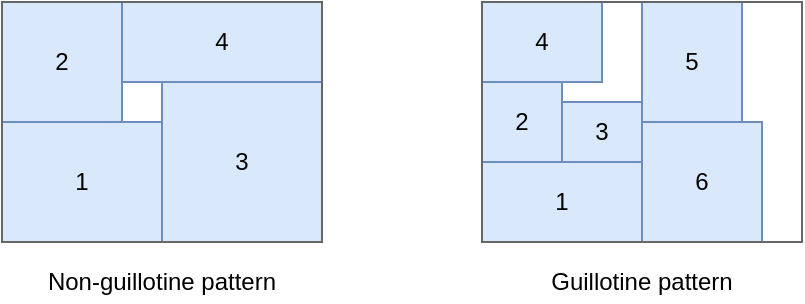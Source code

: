 <mxfile version="14.5.1" type="device"><diagram name="Page-1" id="02KkKBvZYiK5bZEBiGTV"><mxGraphModel dx="1422" dy="822" grid="1" gridSize="10" guides="1" tooltips="1" connect="1" arrows="1" fold="1" page="1" pageScale="1" pageWidth="827" pageHeight="1169" math="0" shadow="0"><root><mxCell id="0"/><mxCell id="1" parent="0"/><mxCell id="5AkJl21SohtviDNOWUPs-1" value="" style="rounded=0;whiteSpace=wrap;html=1;fillColor=none;" parent="1" vertex="1"><mxGeometry x="200" y="120" width="160" height="120" as="geometry"/></mxCell><mxCell id="bIdFU6kN4nmyQjjKajAd-2" value="1" style="rounded=0;whiteSpace=wrap;html=1;fillColor=#dae8fc;strokeColor=#6c8ebf;" parent="1" vertex="1"><mxGeometry x="200" y="180" width="80" height="60" as="geometry"/></mxCell><mxCell id="bIdFU6kN4nmyQjjKajAd-3" value="2" style="rounded=0;whiteSpace=wrap;html=1;fillColor=#dae8fc;strokeColor=#6c8ebf;" parent="1" vertex="1"><mxGeometry x="200" y="120" width="60" height="60" as="geometry"/></mxCell><mxCell id="o8zVVgAA1eyANIZqr9yi-1" value="4" style="rounded=0;whiteSpace=wrap;html=1;fillColor=#dae8fc;strokeColor=#6c8ebf;" vertex="1" parent="1"><mxGeometry x="260" y="120" width="100" height="40" as="geometry"/></mxCell><mxCell id="o8zVVgAA1eyANIZqr9yi-2" value="3" style="rounded=0;whiteSpace=wrap;html=1;fillColor=#dae8fc;strokeColor=#6c8ebf;" vertex="1" parent="1"><mxGeometry x="280" y="160" width="80" height="80" as="geometry"/></mxCell><mxCell id="o8zVVgAA1eyANIZqr9yi-3" value="" style="rounded=0;whiteSpace=wrap;html=1;fillColor=none;" vertex="1" parent="1"><mxGeometry x="440" y="120" width="160" height="120" as="geometry"/></mxCell><mxCell id="o8zVVgAA1eyANIZqr9yi-5" value="1" style="rounded=0;whiteSpace=wrap;html=1;fillColor=#dae8fc;strokeColor=#6c8ebf;" vertex="1" parent="1"><mxGeometry x="440" y="200" width="80" height="40" as="geometry"/></mxCell><mxCell id="o8zVVgAA1eyANIZqr9yi-6" value="2" style="rounded=0;whiteSpace=wrap;html=1;fillColor=#dae8fc;strokeColor=#6c8ebf;" vertex="1" parent="1"><mxGeometry x="440" y="160" width="40" height="40" as="geometry"/></mxCell><mxCell id="o8zVVgAA1eyANIZqr9yi-7" value="4" style="rounded=0;whiteSpace=wrap;html=1;fillColor=#dae8fc;strokeColor=#6c8ebf;" vertex="1" parent="1"><mxGeometry x="440" y="120" width="60" height="40" as="geometry"/></mxCell><mxCell id="o8zVVgAA1eyANIZqr9yi-8" value="3" style="rounded=0;whiteSpace=wrap;html=1;fillColor=#dae8fc;strokeColor=#6c8ebf;" vertex="1" parent="1"><mxGeometry x="480" y="170" width="40" height="30" as="geometry"/></mxCell><mxCell id="o8zVVgAA1eyANIZqr9yi-9" value="5" style="rounded=0;whiteSpace=wrap;html=1;fillColor=#dae8fc;strokeColor=#6c8ebf;" vertex="1" parent="1"><mxGeometry x="520" y="120" width="50" height="60" as="geometry"/></mxCell><mxCell id="o8zVVgAA1eyANIZqr9yi-10" value="6" style="rounded=0;whiteSpace=wrap;html=1;fillColor=#dae8fc;strokeColor=#6c8ebf;" vertex="1" parent="1"><mxGeometry x="520" y="180" width="60" height="60" as="geometry"/></mxCell><mxCell id="o8zVVgAA1eyANIZqr9yi-11" value="Non-guillotine pattern" style="text;html=1;strokeColor=none;fillColor=none;align=center;verticalAlign=middle;whiteSpace=wrap;rounded=0;" vertex="1" parent="1"><mxGeometry x="200" y="250" width="160" height="20" as="geometry"/></mxCell><mxCell id="o8zVVgAA1eyANIZqr9yi-12" value="Guillotine pattern" style="text;html=1;strokeColor=none;fillColor=none;align=center;verticalAlign=middle;whiteSpace=wrap;rounded=0;" vertex="1" parent="1"><mxGeometry x="440" y="250" width="160" height="20" as="geometry"/></mxCell><mxCell id="o8zVVgAA1eyANIZqr9yi-4" value="" style="rounded=0;whiteSpace=wrap;html=1;strokeColor=#666666;fontColor=#333333;fillColor=none;" vertex="1" parent="1"><mxGeometry x="440" y="120" width="160" height="120" as="geometry"/></mxCell><mxCell id="bIdFU6kN4nmyQjjKajAd-1" value="" style="rounded=0;whiteSpace=wrap;html=1;strokeColor=#666666;fontColor=#333333;fillColor=none;" parent="1" vertex="1"><mxGeometry x="200" y="120" width="160" height="120" as="geometry"/></mxCell></root></mxGraphModel></diagram></mxfile>